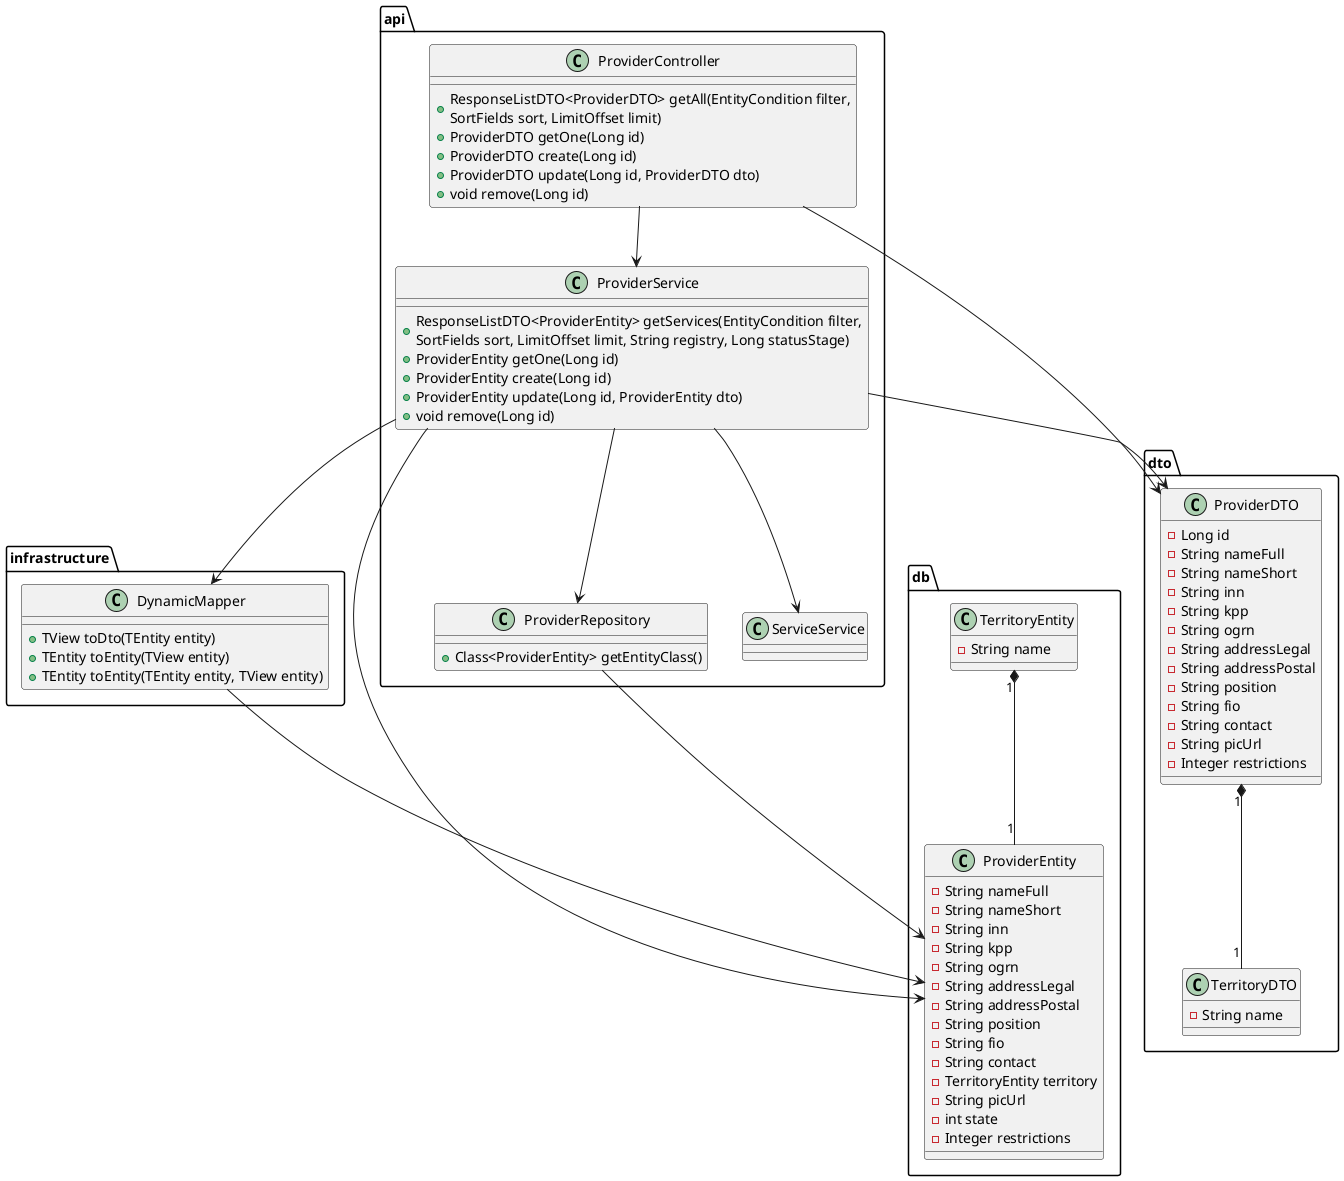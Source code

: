 @startuml
package api {
  class ProviderController {
    + ResponseListDTO<ProviderDTO> getAll(EntityCondition filter,\nSortFields sort, LimitOffset limit)
    + ProviderDTO getOne(Long id)
    + ProviderDTO create(Long id)
    + ProviderDTO update(Long id, ProviderDTO dto)
    + void remove(Long id)
  }

  class ProviderService {
    + ResponseListDTO<ProviderEntity> getServices(EntityCondition filter,\nSortFields sort, LimitOffset limit, String registry, Long statusStage)
    + ProviderEntity getOne(Long id)
    + ProviderEntity create(Long id)
    + ProviderEntity update(Long id, ProviderEntity dto)
    + void remove(Long id)
  }

  class ProviderRepository {
    + Class<ProviderEntity> getEntityClass()
  }

  class ServiceService {
  }
}

class infrastructure.DynamicMapper {
  + TView toDto(TEntity entity)
  + TEntity toEntity(TView entity)
  + TEntity toEntity(TEntity entity, TView entity)
}
package dto {
  class ProviderDTO {
  - Long id
  - String nameFull
  - String nameShort
  - String inn
  - String kpp
  - String ogrn
  - String addressLegal
  - String addressPostal
  - String position
  - String fio
  - String contact
  - String picUrl
  - Integer restrictions
  }

  class TerritoryDTO {
    - String name
  }

  ProviderDTO "1" *-- "1" TerritoryDTO
}


package db {

  class TerritoryEntity {
  - String name
  }

  class ProviderEntity {
  - String nameFull
  - String nameShort
  - String inn
  - String kpp
  - String ogrn
  - String addressLegal
  - String addressPostal
  - String position
  - String fio
  - String contact
  - TerritoryEntity territory
  - String picUrl
  - int state
  - Integer restrictions
  }

  TerritoryEntity "1" *-- "1" ProviderEntity
}
ProviderController --> ProviderDTO
ProviderController --> ProviderService

ProviderService --> ProviderDTO
ProviderService --> DynamicMapper
ProviderService --> ProviderRepository
ProviderService --> ProviderEntity
ProviderService --> ServiceService

ProviderRepository --> ProviderEntity

DynamicMapper --> ProviderEntity

@enduml